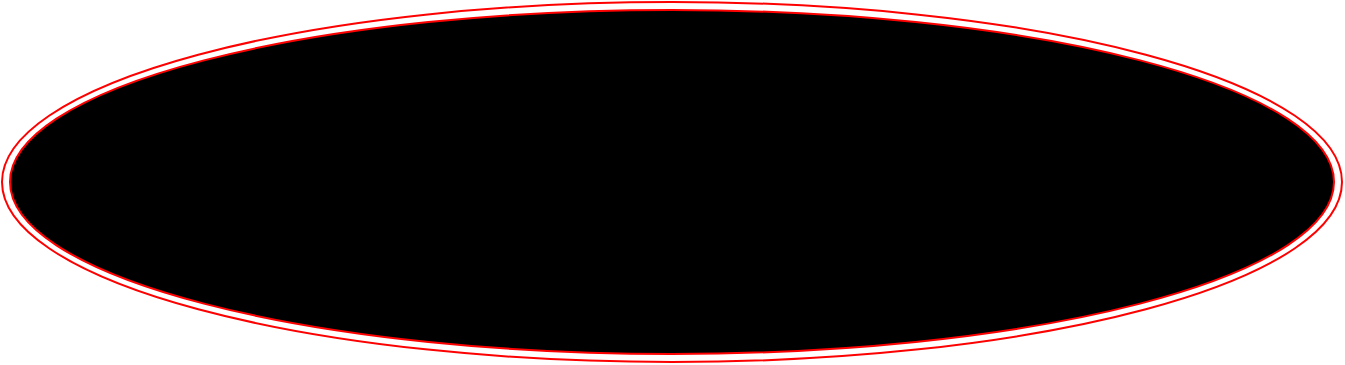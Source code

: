 <mxfile version="24.8.4">
  <diagram name="Página-1" id="6bHRpxZkjr6tSg0SX2Xv">
    <mxGraphModel dx="1668" dy="449" grid="1" gridSize="10" guides="1" tooltips="1" connect="1" arrows="1" fold="1" page="1" pageScale="1" pageWidth="827" pageHeight="1169" math="0" shadow="0">
      <root>
        <mxCell id="0" />
        <mxCell id="1" parent="0" />
        <mxCell id="TSYL1_VccAUHFEB-kfYq-2" value="" style="ellipse;html=1;shape=endState;fillColor=#000000;strokeColor=#ff0000;" vertex="1" parent="1">
          <mxGeometry x="-140" y="100" width="670" height="180" as="geometry" />
        </mxCell>
      </root>
    </mxGraphModel>
  </diagram>
</mxfile>
